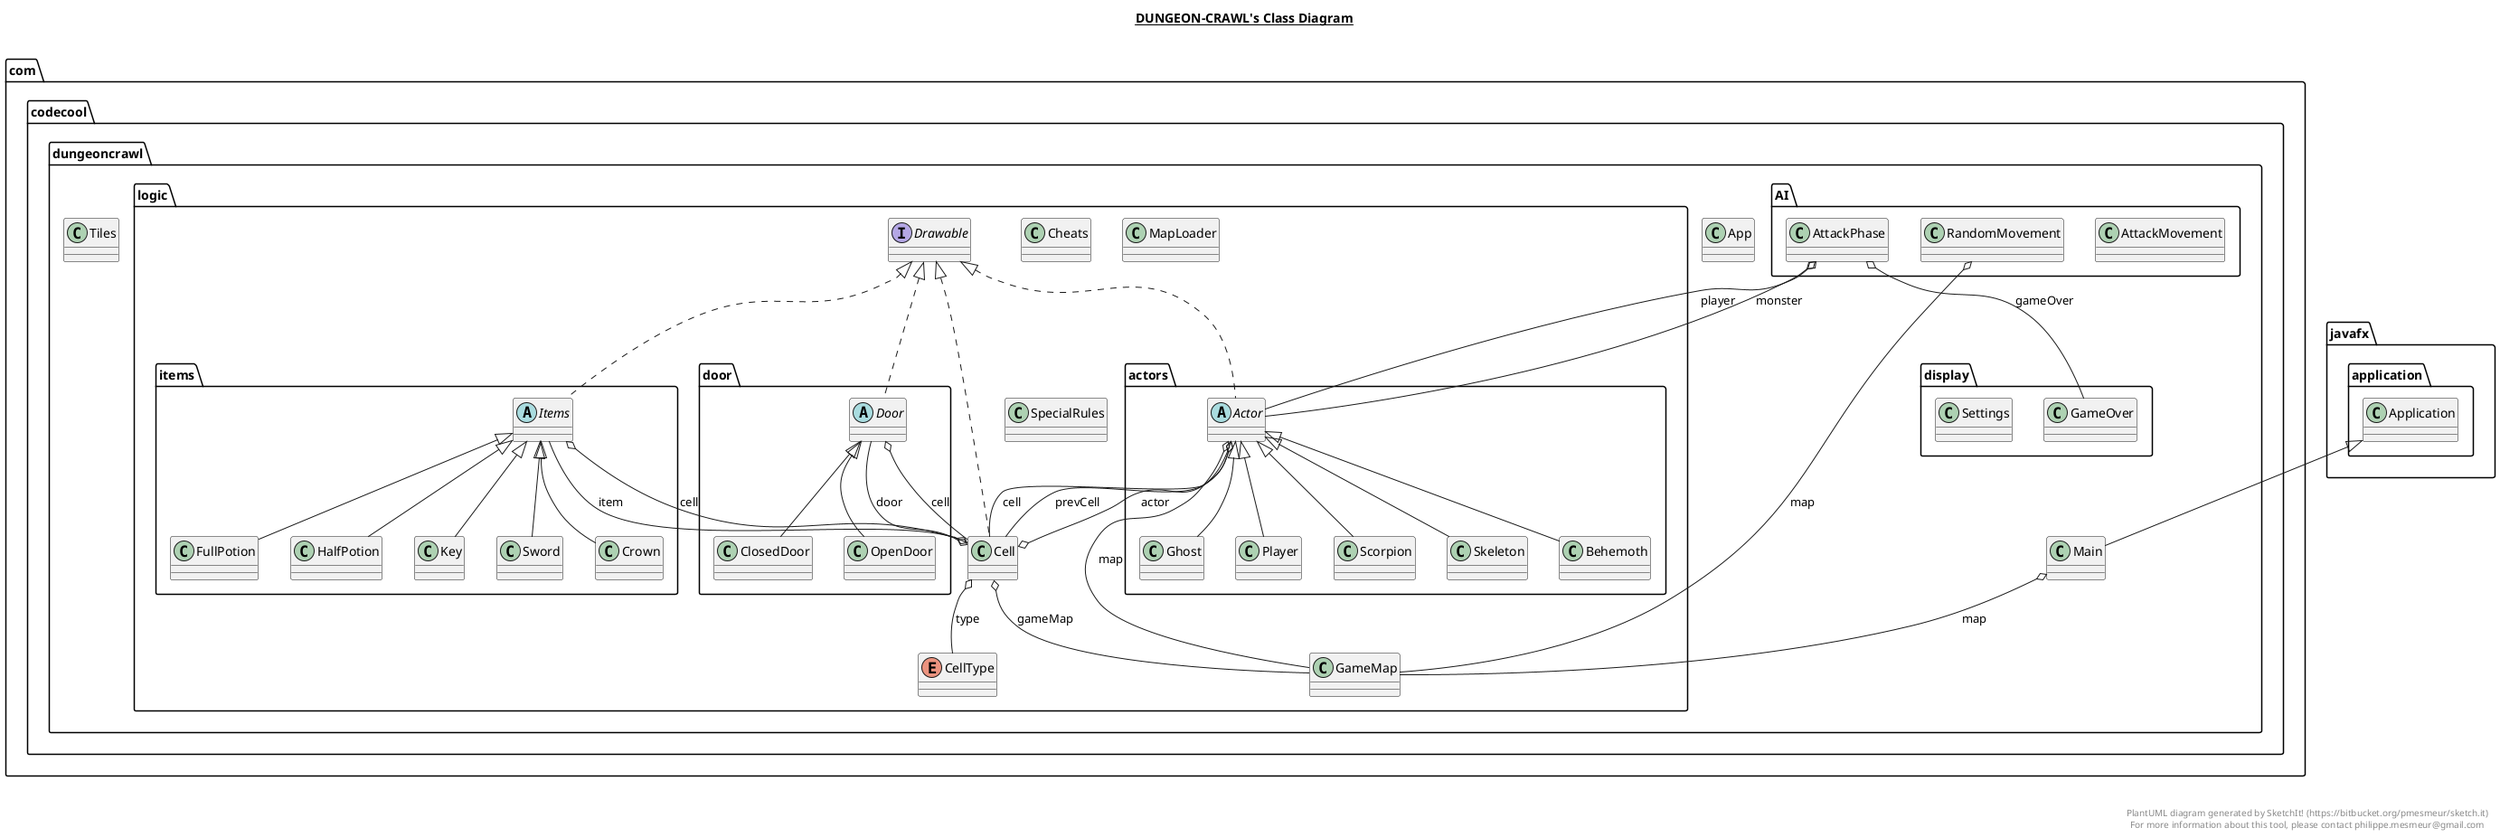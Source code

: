 @startuml

title __DUNGEON-CRAWL's Class Diagram__\n

  namespace com.codecool.dungeoncrawl {
    namespace AI {
      class com.codecool.dungeoncrawl.AI.AttackMovement {
      }
    }
  }
  

  namespace com.codecool.dungeoncrawl {
    namespace AI {
      class com.codecool.dungeoncrawl.AI.AttackPhase {
      }
    }
  }
  

  namespace com.codecool.dungeoncrawl {
    namespace AI {
      class com.codecool.dungeoncrawl.AI.RandomMovement {
      }
    }
  }
  

  namespace com.codecool.dungeoncrawl {
    class com.codecool.dungeoncrawl.App {
    }
  }
  

  namespace com.codecool.dungeoncrawl {
    class com.codecool.dungeoncrawl.Main {
    }
  }
  

  namespace com.codecool.dungeoncrawl {
    class com.codecool.dungeoncrawl.Tiles {
    }
  }
  

  namespace com.codecool.dungeoncrawl {
    namespace display {
      class com.codecool.dungeoncrawl.display.GameOver {
      }
    }
  }
  

  namespace com.codecool.dungeoncrawl {
    namespace display {
      class com.codecool.dungeoncrawl.display.Settings {
      }
    }
  }
  

  namespace com.codecool.dungeoncrawl {
    namespace logic {
      class com.codecool.dungeoncrawl.logic.Cell {
      }
    }
  }
  

  namespace com.codecool.dungeoncrawl {
    namespace logic {
      enum CellType {
      }
    }
  }
  

  namespace com.codecool.dungeoncrawl {
    namespace logic {
      class com.codecool.dungeoncrawl.logic.Cheats {
      }
    }
  }
  

  namespace com.codecool.dungeoncrawl {
    namespace logic {
      interface com.codecool.dungeoncrawl.logic.Drawable {
      }
    }
  }
  

  namespace com.codecool.dungeoncrawl {
    namespace logic {
      class com.codecool.dungeoncrawl.logic.GameMap {
      }
    }
  }
  

  namespace com.codecool.dungeoncrawl {
    namespace logic {
      class com.codecool.dungeoncrawl.logic.MapLoader {
      }
    }
  }
  

  namespace com.codecool.dungeoncrawl {
    namespace logic {
      class com.codecool.dungeoncrawl.logic.SpecialRules {
      }
    }
  }
  

  namespace com.codecool.dungeoncrawl {
    namespace logic {
      namespace actors {
        abstract class com.codecool.dungeoncrawl.logic.actors.Actor {
        }
      }
    }
  }
  

  namespace com.codecool.dungeoncrawl {
    namespace logic {
      namespace actors {
        class com.codecool.dungeoncrawl.logic.actors.Behemoth {
        }
      }
    }
  }
  

  namespace com.codecool.dungeoncrawl {
    namespace logic {
      namespace actors {
        class com.codecool.dungeoncrawl.logic.actors.Ghost {
        }
      }
    }
  }
  

  namespace com.codecool.dungeoncrawl {
    namespace logic {
      namespace actors {
        class com.codecool.dungeoncrawl.logic.actors.Player {
        }
      }
    }
  }
  

  namespace com.codecool.dungeoncrawl {
    namespace logic {
      namespace actors {
        class com.codecool.dungeoncrawl.logic.actors.Scorpion {
        }
      }
    }
  }
  

  namespace com.codecool.dungeoncrawl {
    namespace logic {
      namespace actors {
        class com.codecool.dungeoncrawl.logic.actors.Skeleton {
        }
      }
    }
  }
  

  namespace com.codecool.dungeoncrawl {
    namespace logic {
      namespace door {
        class com.codecool.dungeoncrawl.logic.door.ClosedDoor {
        }
      }
    }
  }
  

  namespace com.codecool.dungeoncrawl {
    namespace logic {
      namespace door {
        abstract class com.codecool.dungeoncrawl.logic.door.Door {
        }
      }
    }
  }
  

  namespace com.codecool.dungeoncrawl {
    namespace logic {
      namespace door {
        class com.codecool.dungeoncrawl.logic.door.OpenDoor {
        }
      }
    }
  }
  

  namespace com.codecool.dungeoncrawl {
    namespace logic {
      namespace items {
        class com.codecool.dungeoncrawl.logic.items.Crown {
        }
      }
    }
  }
  

  namespace com.codecool.dungeoncrawl {
    namespace logic {
      namespace items {
        class com.codecool.dungeoncrawl.logic.items.FullPotion {
        }
      }
    }
  }
  

  namespace com.codecool.dungeoncrawl {
    namespace logic {
      namespace items {
        class com.codecool.dungeoncrawl.logic.items.HalfPotion {
        }
      }
    }
  }
  

  namespace com.codecool.dungeoncrawl {
    namespace logic {
      namespace items {
        abstract class com.codecool.dungeoncrawl.logic.items.Items {
        }
      }
    }
  }
  

  namespace com.codecool.dungeoncrawl {
    namespace logic {
      namespace items {
        class com.codecool.dungeoncrawl.logic.items.Key {
        }
      }
    }
  }
  

  namespace com.codecool.dungeoncrawl {
    namespace logic {
      namespace items {
        class com.codecool.dungeoncrawl.logic.items.Sword {
        }
      }
    }
  }
  

  com.codecool.dungeoncrawl.AI.AttackPhase o-- com.codecool.dungeoncrawl.display.GameOver : gameOver
  com.codecool.dungeoncrawl.AI.AttackPhase o-- com.codecool.dungeoncrawl.logic.actors.Actor : monster
  com.codecool.dungeoncrawl.AI.AttackPhase o-- com.codecool.dungeoncrawl.logic.actors.Actor : player
  com.codecool.dungeoncrawl.AI.RandomMovement o-- com.codecool.dungeoncrawl.logic.GameMap : map
  com.codecool.dungeoncrawl.Main -up-|> javafx.application.Application
  com.codecool.dungeoncrawl.Main o-- com.codecool.dungeoncrawl.logic.GameMap : map
  com.codecool.dungeoncrawl.logic.Cell .up.|> com.codecool.dungeoncrawl.logic.Drawable
  com.codecool.dungeoncrawl.logic.Cell o-- com.codecool.dungeoncrawl.logic.actors.Actor : actor
  com.codecool.dungeoncrawl.logic.Cell o-- com.codecool.dungeoncrawl.logic.door.Door : door
  com.codecool.dungeoncrawl.logic.Cell o-- com.codecool.dungeoncrawl.logic.GameMap : gameMap
  com.codecool.dungeoncrawl.logic.Cell o-- com.codecool.dungeoncrawl.logic.items.Items : item
  com.codecool.dungeoncrawl.logic.Cell o-- com.codecool.dungeoncrawl.logic.CellType : type
  com.codecool.dungeoncrawl.logic.actors.Actor .up.|> com.codecool.dungeoncrawl.logic.Drawable
  com.codecool.dungeoncrawl.logic.actors.Actor o-- com.codecool.dungeoncrawl.logic.Cell : cell
  com.codecool.dungeoncrawl.logic.actors.Actor o-- com.codecool.dungeoncrawl.logic.GameMap : map
  com.codecool.dungeoncrawl.logic.actors.Actor o-- com.codecool.dungeoncrawl.logic.Cell : prevCell
  com.codecool.dungeoncrawl.logic.actors.Behemoth -up-|> com.codecool.dungeoncrawl.logic.actors.Actor
  com.codecool.dungeoncrawl.logic.actors.Ghost -up-|> com.codecool.dungeoncrawl.logic.actors.Actor
  com.codecool.dungeoncrawl.logic.actors.Player -up-|> com.codecool.dungeoncrawl.logic.actors.Actor
  com.codecool.dungeoncrawl.logic.actors.Scorpion -up-|> com.codecool.dungeoncrawl.logic.actors.Actor
  com.codecool.dungeoncrawl.logic.actors.Skeleton -up-|> com.codecool.dungeoncrawl.logic.actors.Actor
  com.codecool.dungeoncrawl.logic.door.ClosedDoor -up-|> com.codecool.dungeoncrawl.logic.door.Door
  com.codecool.dungeoncrawl.logic.door.Door .up.|> com.codecool.dungeoncrawl.logic.Drawable
  com.codecool.dungeoncrawl.logic.door.Door o-- com.codecool.dungeoncrawl.logic.Cell : cell
  com.codecool.dungeoncrawl.logic.door.OpenDoor -up-|> com.codecool.dungeoncrawl.logic.door.Door
  com.codecool.dungeoncrawl.logic.items.Crown -up-|> com.codecool.dungeoncrawl.logic.items.Items
  com.codecool.dungeoncrawl.logic.items.FullPotion -up-|> com.codecool.dungeoncrawl.logic.items.Items
  com.codecool.dungeoncrawl.logic.items.HalfPotion -up-|> com.codecool.dungeoncrawl.logic.items.Items
  com.codecool.dungeoncrawl.logic.items.Items .up.|> com.codecool.dungeoncrawl.logic.Drawable
  com.codecool.dungeoncrawl.logic.items.Items o-- com.codecool.dungeoncrawl.logic.Cell : cell
  com.codecool.dungeoncrawl.logic.items.Key -up-|> com.codecool.dungeoncrawl.logic.items.Items
  com.codecool.dungeoncrawl.logic.items.Sword -up-|> com.codecool.dungeoncrawl.logic.items.Items


right footer


PlantUML diagram generated by SketchIt! (https://bitbucket.org/pmesmeur/sketch.it)
For more information about this tool, please contact philippe.mesmeur@gmail.com
endfooter

@enduml
